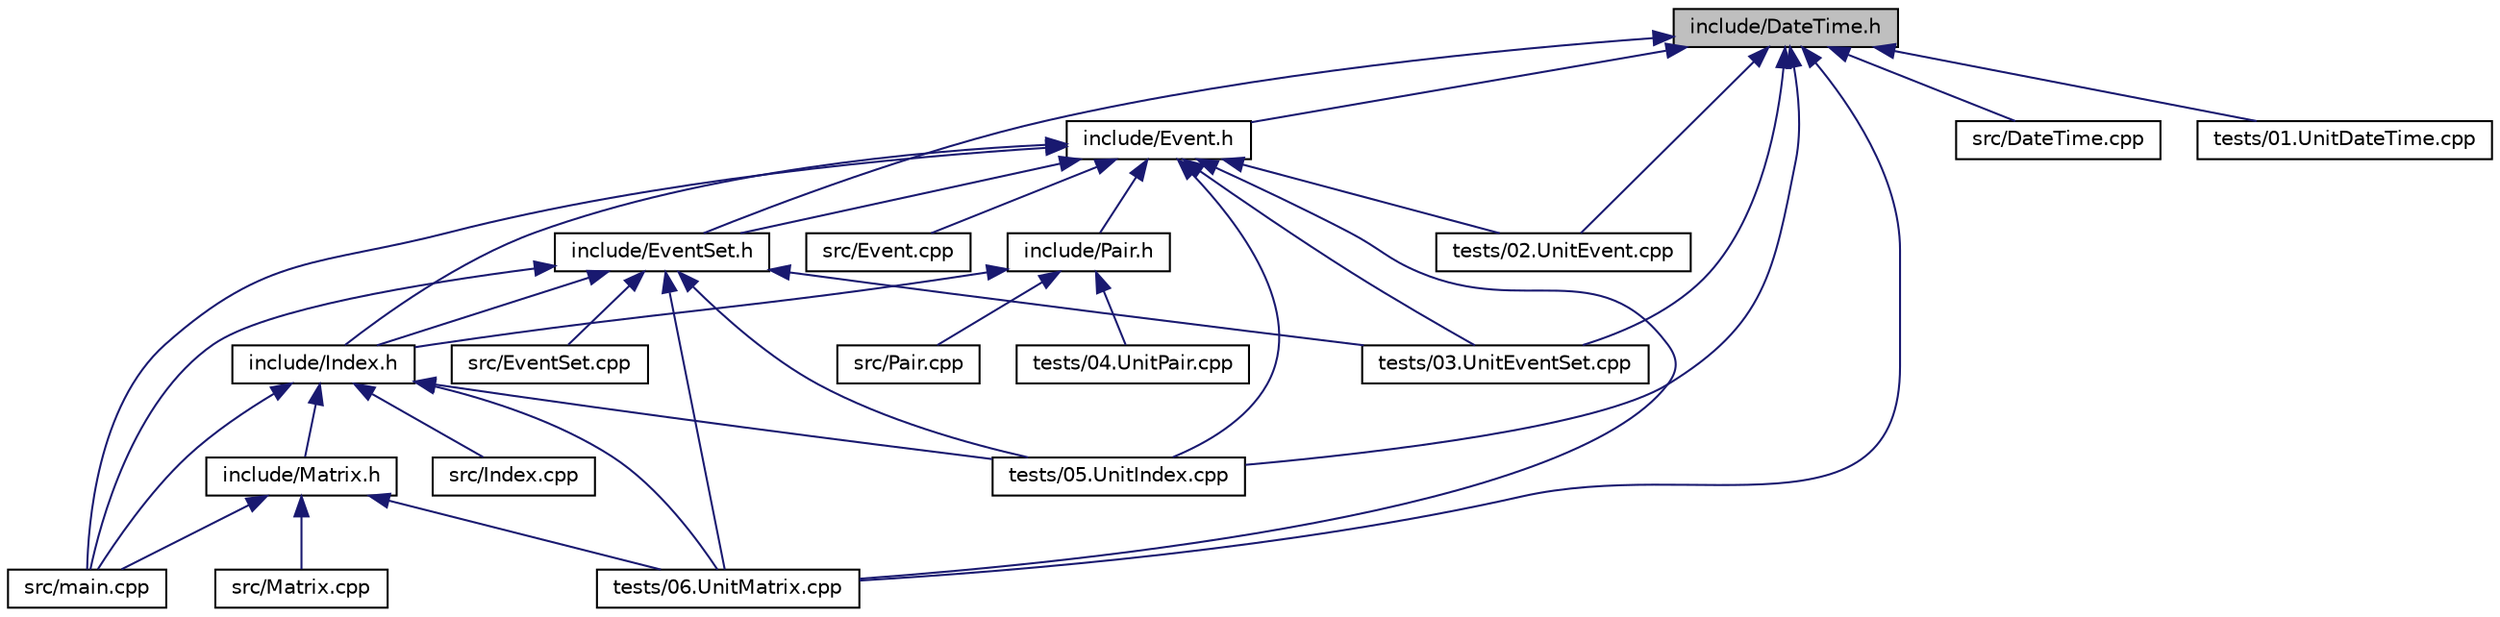 digraph "include/DateTime.h"
{
 // LATEX_PDF_SIZE
  edge [fontname="Helvetica",fontsize="10",labelfontname="Helvetica",labelfontsize="10"];
  node [fontname="Helvetica",fontsize="10",shape=record];
  Node1 [label="include/DateTime.h",height=0.2,width=0.4,color="black", fillcolor="grey75", style="filled", fontcolor="black",tooltip=" "];
  Node1 -> Node2 [dir="back",color="midnightblue",fontsize="10",style="solid"];
  Node2 [label="include/Event.h",height=0.2,width=0.4,color="black", fillcolor="white", style="filled",URL="$Event_8h.html",tooltip=" "];
  Node2 -> Node3 [dir="back",color="midnightblue",fontsize="10",style="solid"];
  Node3 [label="include/EventSet.h",height=0.2,width=0.4,color="black", fillcolor="white", style="filled",URL="$EventSet_8h.html",tooltip=" "];
  Node3 -> Node4 [dir="back",color="midnightblue",fontsize="10",style="solid"];
  Node4 [label="include/Index.h",height=0.2,width=0.4,color="black", fillcolor="white", style="filled",URL="$Index_8h_source.html",tooltip=" "];
  Node4 -> Node5 [dir="back",color="midnightblue",fontsize="10",style="solid"];
  Node5 [label="include/Matrix.h",height=0.2,width=0.4,color="black", fillcolor="white", style="filled",URL="$Matrix_8h.html",tooltip=" "];
  Node5 -> Node6 [dir="back",color="midnightblue",fontsize="10",style="solid"];
  Node6 [label="src/main.cpp",height=0.2,width=0.4,color="black", fillcolor="white", style="filled",URL="$main_8cpp_source.html",tooltip=" "];
  Node5 -> Node7 [dir="back",color="midnightblue",fontsize="10",style="solid"];
  Node7 [label="src/Matrix.cpp",height=0.2,width=0.4,color="black", fillcolor="white", style="filled",URL="$Matrix_8cpp_source.html",tooltip=" "];
  Node5 -> Node8 [dir="back",color="midnightblue",fontsize="10",style="solid"];
  Node8 [label="tests/06.UnitMatrix.cpp",height=0.2,width=0.4,color="black", fillcolor="white", style="filled",URL="$06_8UnitMatrix_8cpp_source.html",tooltip=" "];
  Node4 -> Node9 [dir="back",color="midnightblue",fontsize="10",style="solid"];
  Node9 [label="src/Index.cpp",height=0.2,width=0.4,color="black", fillcolor="white", style="filled",URL="$Index_8cpp_source.html",tooltip=" "];
  Node4 -> Node6 [dir="back",color="midnightblue",fontsize="10",style="solid"];
  Node4 -> Node10 [dir="back",color="midnightblue",fontsize="10",style="solid"];
  Node10 [label="tests/05.UnitIndex.cpp",height=0.2,width=0.4,color="black", fillcolor="white", style="filled",URL="$05_8UnitIndex_8cpp_source.html",tooltip=" "];
  Node4 -> Node8 [dir="back",color="midnightblue",fontsize="10",style="solid"];
  Node3 -> Node11 [dir="back",color="midnightblue",fontsize="10",style="solid"];
  Node11 [label="src/EventSet.cpp",height=0.2,width=0.4,color="black", fillcolor="white", style="filled",URL="$EventSet_8cpp_source.html",tooltip=" "];
  Node3 -> Node6 [dir="back",color="midnightblue",fontsize="10",style="solid"];
  Node3 -> Node12 [dir="back",color="midnightblue",fontsize="10",style="solid"];
  Node12 [label="tests/03.UnitEventSet.cpp",height=0.2,width=0.4,color="black", fillcolor="white", style="filled",URL="$03_8UnitEventSet_8cpp_source.html",tooltip=" "];
  Node3 -> Node10 [dir="back",color="midnightblue",fontsize="10",style="solid"];
  Node3 -> Node8 [dir="back",color="midnightblue",fontsize="10",style="solid"];
  Node2 -> Node13 [dir="back",color="midnightblue",fontsize="10",style="solid"];
  Node13 [label="include/Pair.h",height=0.2,width=0.4,color="black", fillcolor="white", style="filled",URL="$Pair_8h_source.html",tooltip=" "];
  Node13 -> Node4 [dir="back",color="midnightblue",fontsize="10",style="solid"];
  Node13 -> Node14 [dir="back",color="midnightblue",fontsize="10",style="solid"];
  Node14 [label="src/Pair.cpp",height=0.2,width=0.4,color="black", fillcolor="white", style="filled",URL="$Pair_8cpp_source.html",tooltip=" "];
  Node13 -> Node15 [dir="back",color="midnightblue",fontsize="10",style="solid"];
  Node15 [label="tests/04.UnitPair.cpp",height=0.2,width=0.4,color="black", fillcolor="white", style="filled",URL="$04_8UnitPair_8cpp_source.html",tooltip=" "];
  Node2 -> Node4 [dir="back",color="midnightblue",fontsize="10",style="solid"];
  Node2 -> Node16 [dir="back",color="midnightblue",fontsize="10",style="solid"];
  Node16 [label="src/Event.cpp",height=0.2,width=0.4,color="black", fillcolor="white", style="filled",URL="$Event_8cpp.html",tooltip=" "];
  Node2 -> Node6 [dir="back",color="midnightblue",fontsize="10",style="solid"];
  Node2 -> Node17 [dir="back",color="midnightblue",fontsize="10",style="solid"];
  Node17 [label="tests/02.UnitEvent.cpp",height=0.2,width=0.4,color="black", fillcolor="white", style="filled",URL="$02_8UnitEvent_8cpp_source.html",tooltip=" "];
  Node2 -> Node12 [dir="back",color="midnightblue",fontsize="10",style="solid"];
  Node2 -> Node10 [dir="back",color="midnightblue",fontsize="10",style="solid"];
  Node2 -> Node8 [dir="back",color="midnightblue",fontsize="10",style="solid"];
  Node1 -> Node3 [dir="back",color="midnightblue",fontsize="10",style="solid"];
  Node1 -> Node18 [dir="back",color="midnightblue",fontsize="10",style="solid"];
  Node18 [label="src/DateTime.cpp",height=0.2,width=0.4,color="black", fillcolor="white", style="filled",URL="$DateTime_8cpp.html",tooltip=" "];
  Node1 -> Node19 [dir="back",color="midnightblue",fontsize="10",style="solid"];
  Node19 [label="tests/01.UnitDateTime.cpp",height=0.2,width=0.4,color="black", fillcolor="white", style="filled",URL="$01_8UnitDateTime_8cpp_source.html",tooltip=" "];
  Node1 -> Node17 [dir="back",color="midnightblue",fontsize="10",style="solid"];
  Node1 -> Node12 [dir="back",color="midnightblue",fontsize="10",style="solid"];
  Node1 -> Node10 [dir="back",color="midnightblue",fontsize="10",style="solid"];
  Node1 -> Node8 [dir="back",color="midnightblue",fontsize="10",style="solid"];
}
